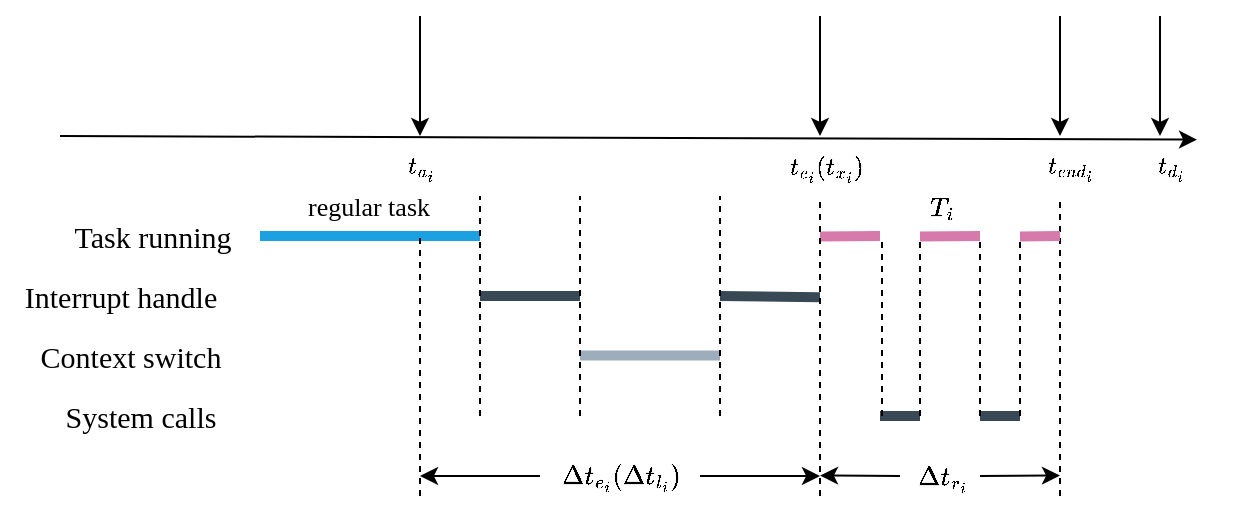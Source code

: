 <mxfile scale="1" border="0" disableSvgWarning="true" version="20.8.16" type="device"><diagram id="sbIwFdubj7dtMg1yJw_S" name="Page-1"><mxGraphModel dx="600" dy="418" grid="1" gridSize="10" guides="1" tooltips="1" connect="1" arrows="1" fold="1" page="1" pageScale="1" pageWidth="827" pageHeight="1169" math="1" shadow="0"><root><mxCell id="0"/><mxCell id="1" parent="0"/><mxCell id="2" value="" style="endArrow=classic;html=1;entryX=0.669;entryY=0.061;entryDx=0;entryDy=0;entryPerimeter=0;" parent="1" target="8" edge="1"><mxGeometry width="50" height="50" relative="1" as="geometry"><mxPoint x="110" y="260" as="sourcePoint"/><mxPoint x="780" y="260" as="targetPoint"/></mxGeometry></mxCell><mxCell id="3" value="" style="endArrow=classic;html=1;" parent="1" edge="1"><mxGeometry width="50" height="50" relative="1" as="geometry"><mxPoint x="290" y="200" as="sourcePoint"/><mxPoint x="290" y="260" as="targetPoint"/></mxGeometry></mxCell><mxCell id="6" value="&lt;font face=&quot;Times New Roman&quot;&gt;$$t_{e_i}(t_{x_i})$$&lt;/font&gt;" style="text;html=1;align=center;verticalAlign=middle;resizable=0;points=[];autosize=1;strokeColor=none;fillColor=none;" parent="1" vertex="1"><mxGeometry x="428" y="260" width="130" height="30" as="geometry"/></mxCell><mxCell id="7" value="" style="endArrow=classic;html=1;fontFamily=Times New Roman;" parent="1" edge="1"><mxGeometry width="50" height="50" relative="1" as="geometry"><mxPoint x="660" y="200" as="sourcePoint"/><mxPoint x="660" y="260" as="targetPoint"/></mxGeometry></mxCell><mxCell id="8" value="&lt;font face=&quot;Times New Roman&quot;&gt;$$t_{d_i}$$&lt;/font&gt;" style="text;html=1;align=center;verticalAlign=middle;resizable=0;points=[];autosize=1;strokeColor=none;fillColor=none;" parent="1" vertex="1"><mxGeometry x="625" y="260" width="80" height="30" as="geometry"/></mxCell><mxCell id="30" value="" style="endArrow=none;html=1;fontFamily=Times New Roman;strokeWidth=5;strokeColor=#1BA1E2;" parent="1" edge="1"><mxGeometry width="50" height="50" relative="1" as="geometry"><mxPoint x="210" y="310" as="sourcePoint"/><mxPoint x="320" y="310" as="targetPoint"/></mxGeometry></mxCell><mxCell id="31" value="" style="endArrow=none;html=1;fontFamily=Times New Roman;strokeWidth=5;strokeColor=#394855;" parent="1" edge="1"><mxGeometry width="50" height="50" relative="1" as="geometry"><mxPoint x="320" y="340" as="sourcePoint"/><mxPoint x="370" y="340" as="targetPoint"/></mxGeometry></mxCell><mxCell id="32" value="" style="endArrow=none;html=1;fontFamily=Times New Roman;strokeWidth=5;strokeColor=#9DADBC;" parent="1" edge="1"><mxGeometry width="50" height="50" relative="1" as="geometry"><mxPoint x="370" y="369.76" as="sourcePoint"/><mxPoint x="440" y="369.76" as="targetPoint"/></mxGeometry></mxCell><mxCell id="34" value="" style="endArrow=none;html=1;fontFamily=Times New Roman;strokeWidth=5;strokeColor=#394855;" parent="1" edge="1"><mxGeometry width="50" height="50" relative="1" as="geometry"><mxPoint x="440" y="340" as="sourcePoint"/><mxPoint x="490" y="340.61" as="targetPoint"/></mxGeometry></mxCell><mxCell id="36" value="" style="endArrow=classic;html=1;strokeWidth=1;fontFamily=Times New Roman;" parent="1" edge="1"><mxGeometry width="50" height="50" relative="1" as="geometry"><mxPoint x="490" y="200" as="sourcePoint"/><mxPoint x="490" y="260" as="targetPoint"/></mxGeometry></mxCell><mxCell id="37" value="" style="endArrow=none;html=1;fontFamily=Times New Roman;strokeWidth=5;strokeColor=#D67AAC;" parent="1" edge="1"><mxGeometry width="50" height="50" relative="1" as="geometry"><mxPoint x="490" y="310.21" as="sourcePoint"/><mxPoint x="520" y="310" as="targetPoint"/></mxGeometry></mxCell><mxCell id="39" value="" style="endArrow=none;dashed=1;html=1;strokeColor=#000000;strokeWidth=1;fontFamily=Times New Roman;" parent="1" edge="1"><mxGeometry width="50" height="50" relative="1" as="geometry"><mxPoint x="290" y="440" as="sourcePoint"/><mxPoint x="290" y="310" as="targetPoint"/></mxGeometry></mxCell><mxCell id="40" value="" style="endArrow=none;dashed=1;html=1;strokeColor=#000000;strokeWidth=1;fontFamily=Times New Roman;" parent="1" edge="1"><mxGeometry width="50" height="50" relative="1" as="geometry"><mxPoint x="370" y="400" as="sourcePoint"/><mxPoint x="370" y="290" as="targetPoint"/></mxGeometry></mxCell><mxCell id="41" value="" style="endArrow=none;dashed=1;html=1;strokeColor=#000000;strokeWidth=1;fontFamily=Times New Roman;" parent="1" edge="1"><mxGeometry width="50" height="50" relative="1" as="geometry"><mxPoint x="440" y="400" as="sourcePoint"/><mxPoint x="440" y="290" as="targetPoint"/></mxGeometry></mxCell><mxCell id="42" value="" style="endArrow=none;dashed=1;html=1;strokeColor=#000000;strokeWidth=1;fontFamily=Times New Roman;" parent="1" edge="1"><mxGeometry width="50" height="50" relative="1" as="geometry"><mxPoint x="490" y="440" as="sourcePoint"/><mxPoint x="490" y="290" as="targetPoint"/></mxGeometry></mxCell><mxCell id="43" value="" style="endArrow=none;dashed=1;html=1;strokeColor=#000000;strokeWidth=1;fontFamily=Times New Roman;" parent="1" edge="1"><mxGeometry width="50" height="50" relative="1" as="geometry"><mxPoint x="610" y="440" as="sourcePoint"/><mxPoint x="610" y="290" as="targetPoint"/></mxGeometry></mxCell><mxCell id="48" value="$$t_{a_i}$$" style="text;html=1;align=center;verticalAlign=middle;resizable=0;points=[];autosize=1;strokeColor=none;fillColor=none;fontFamily=Times New Roman;" parent="1" vertex="1"><mxGeometry x="250" y="260" width="80" height="30" as="geometry"/></mxCell><mxCell id="ed92ockTBPXU7JXmy0QS-48" value="&lt;font style=&quot;font-size: 15px;&quot; face=&quot;Times New Roman&quot;&gt;Task running&lt;/font&gt;" style="text;html=1;align=center;verticalAlign=middle;resizable=0;points=[];autosize=1;strokeColor=none;fillColor=none;" parent="1" vertex="1"><mxGeometry x="106" y="295" width="100" height="30" as="geometry"/></mxCell><mxCell id="ed92ockTBPXU7JXmy0QS-49" value="Interrupt handle" style="text;html=1;align=center;verticalAlign=middle;resizable=0;points=[];autosize=1;strokeColor=none;fillColor=none;fontSize=15;fontFamily=Times New Roman;" parent="1" vertex="1"><mxGeometry x="80" y="325" width="120" height="30" as="geometry"/></mxCell><mxCell id="ed92ockTBPXU7JXmy0QS-50" value="Context switch" style="text;html=1;align=center;verticalAlign=middle;resizable=0;points=[];autosize=1;strokeColor=none;fillColor=none;fontSize=15;fontFamily=Times New Roman;" parent="1" vertex="1"><mxGeometry x="90" y="355" width="110" height="30" as="geometry"/></mxCell><mxCell id="ed92ockTBPXU7JXmy0QS-51" value="&lt;font style=&quot;font-size: 13px;&quot; face=&quot;Times New Roman&quot;&gt;regular task&lt;/font&gt;" style="text;html=1;align=center;verticalAlign=middle;resizable=0;points=[];autosize=1;strokeColor=none;fillColor=none;" parent="1" vertex="1"><mxGeometry x="224" y="280" width="80" height="30" as="geometry"/></mxCell><mxCell id="ed92ockTBPXU7JXmy0QS-52" value="&lt;font style=&quot;font-size: 13px;&quot; face=&quot;Times New Roman&quot;&gt;$$T_i$$&lt;/font&gt;" style="text;html=1;align=center;verticalAlign=middle;resizable=0;points=[];autosize=1;strokeColor=none;fillColor=none;" parent="1" vertex="1"><mxGeometry x="516" y="280" width="70" height="30" as="geometry"/></mxCell><mxCell id="ed92ockTBPXU7JXmy0QS-53" value="" style="endArrow=classic;html=1;rounded=0;fontFamily=Times New Roman;fontSize=13;" parent="1" edge="1"><mxGeometry width="50" height="50" relative="1" as="geometry"><mxPoint x="610" y="200" as="sourcePoint"/><mxPoint x="610" y="260" as="targetPoint"/></mxGeometry></mxCell><mxCell id="ed92ockTBPXU7JXmy0QS-55" value="$$\Delta t_{e_i}(\Delta t_{l_i})$$" style="text;html=1;align=center;verticalAlign=middle;resizable=0;points=[];autosize=1;strokeColor=none;fillColor=none;fontSize=13;fontFamily=Times New Roman;" parent="1" vertex="1"><mxGeometry x="290" y="415" width="200" height="30" as="geometry"/></mxCell><mxCell id="ed92ockTBPXU7JXmy0QS-56" value="" style="endArrow=classic;html=1;rounded=0;fontFamily=Times New Roman;fontSize=13;" parent="1" edge="1"><mxGeometry width="50" height="50" relative="1" as="geometry"><mxPoint x="350" y="430" as="sourcePoint"/><mxPoint x="290" y="430" as="targetPoint"/></mxGeometry></mxCell><mxCell id="ed92ockTBPXU7JXmy0QS-57" value="" style="endArrow=classic;html=1;rounded=0;fontFamily=Times New Roman;fontSize=13;" parent="1" edge="1"><mxGeometry width="50" height="50" relative="1" as="geometry"><mxPoint x="430" y="430" as="sourcePoint"/><mxPoint x="490" y="430" as="targetPoint"/></mxGeometry></mxCell><mxCell id="ed92ockTBPXU7JXmy0QS-58" value="&lt;font face=&quot;Times New Roman&quot;&gt;$$t_{{end}_i}$$&lt;/font&gt;" style="text;html=1;align=center;verticalAlign=middle;resizable=0;points=[];autosize=1;strokeColor=none;fillColor=none;" parent="1" vertex="1"><mxGeometry x="560" y="260" width="110" height="30" as="geometry"/></mxCell><mxCell id="Z81Sl2jWVfrZROd2XMFU-48" value="" style="endArrow=none;html=1;rounded=0;strokeColor=#394855;fontFamily=Times New Roman;fontSize=13;fontColor=#000000;strokeWidth=5;" parent="1" edge="1"><mxGeometry width="50" height="50" relative="1" as="geometry"><mxPoint x="520" y="400" as="sourcePoint"/><mxPoint x="540" y="400" as="targetPoint"/></mxGeometry></mxCell><mxCell id="Z81Sl2jWVfrZROd2XMFU-49" value="" style="endArrow=none;dashed=1;html=1;strokeColor=#000000;strokeWidth=1;fontFamily=Times New Roman;" parent="1" edge="1"><mxGeometry width="50" height="50" relative="1" as="geometry"><mxPoint x="521.0" y="400" as="sourcePoint"/><mxPoint x="521" y="310" as="targetPoint"/></mxGeometry></mxCell><mxCell id="Z81Sl2jWVfrZROd2XMFU-50" value="" style="endArrow=none;dashed=1;html=1;strokeColor=#000000;strokeWidth=1;fontFamily=Times New Roman;" parent="1" edge="1"><mxGeometry width="50" height="50" relative="1" as="geometry"><mxPoint x="540.0" y="400" as="sourcePoint"/><mxPoint x="540" y="310" as="targetPoint"/></mxGeometry></mxCell><mxCell id="Z81Sl2jWVfrZROd2XMFU-51" value="" style="endArrow=none;html=1;fontFamily=Times New Roman;strokeWidth=5;strokeColor=#D67AAC;" parent="1" edge="1"><mxGeometry width="50" height="50" relative="1" as="geometry"><mxPoint x="540" y="310.21" as="sourcePoint"/><mxPoint x="570" y="310" as="targetPoint"/></mxGeometry></mxCell><mxCell id="Z81Sl2jWVfrZROd2XMFU-52" value="" style="endArrow=none;html=1;rounded=0;strokeColor=#394855;fontFamily=Times New Roman;fontSize=13;fontColor=#000000;strokeWidth=5;" parent="1" edge="1"><mxGeometry width="50" height="50" relative="1" as="geometry"><mxPoint x="570" y="400" as="sourcePoint"/><mxPoint x="590" y="400" as="targetPoint"/></mxGeometry></mxCell><mxCell id="Z81Sl2jWVfrZROd2XMFU-53" value="" style="endArrow=none;dashed=1;html=1;strokeColor=#000000;strokeWidth=1;fontFamily=Times New Roman;" parent="1" edge="1"><mxGeometry width="50" height="50" relative="1" as="geometry"><mxPoint x="570.0" y="400" as="sourcePoint"/><mxPoint x="570" y="310" as="targetPoint"/></mxGeometry></mxCell><mxCell id="Z81Sl2jWVfrZROd2XMFU-54" value="" style="endArrow=none;html=1;fontFamily=Times New Roman;strokeWidth=5;strokeColor=#D67AAC;" parent="1" edge="1"><mxGeometry width="50" height="50" relative="1" as="geometry"><mxPoint x="590" y="310.21" as="sourcePoint"/><mxPoint x="610" y="310" as="targetPoint"/></mxGeometry></mxCell><mxCell id="Z81Sl2jWVfrZROd2XMFU-55" value="" style="endArrow=none;dashed=1;html=1;strokeColor=#000000;strokeWidth=1;fontFamily=Times New Roman;" parent="1" edge="1"><mxGeometry width="50" height="50" relative="1" as="geometry"><mxPoint x="590.0" y="400" as="sourcePoint"/><mxPoint x="590" y="310" as="targetPoint"/></mxGeometry></mxCell><mxCell id="Z81Sl2jWVfrZROd2XMFU-56" value="System calls" style="text;html=1;align=center;verticalAlign=middle;resizable=0;points=[];autosize=1;strokeColor=none;fillColor=none;fontSize=15;fontFamily=Times New Roman;" parent="1" vertex="1"><mxGeometry x="100" y="385" width="100" height="30" as="geometry"/></mxCell><mxCell id="fG9wBOyYqsKI705VLzwC-48" value="" style="endArrow=none;dashed=1;html=1;strokeColor=#000000;strokeWidth=1;fontFamily=Times New Roman;" parent="1" edge="1"><mxGeometry width="50" height="50" relative="1" as="geometry"><mxPoint x="320" y="400" as="sourcePoint"/><mxPoint x="320" y="290" as="targetPoint"/></mxGeometry></mxCell><mxCell id="q1u3-_xXtblL0Vhb_JTG-48" value="" style="endArrow=classic;html=1;rounded=0;fontFamily=Times New Roman;fontSize=13;" parent="1" edge="1"><mxGeometry width="50" height="50" relative="1" as="geometry"><mxPoint x="570" y="430" as="sourcePoint"/><mxPoint x="610" y="429.76" as="targetPoint"/></mxGeometry></mxCell><mxCell id="q1u3-_xXtblL0Vhb_JTG-49" value="" style="endArrow=classic;html=1;rounded=0;fontFamily=Times New Roman;fontSize=13;" parent="1" edge="1"><mxGeometry width="50" height="50" relative="1" as="geometry"><mxPoint x="530" y="430" as="sourcePoint"/><mxPoint x="490" y="429.76" as="targetPoint"/></mxGeometry></mxCell><mxCell id="q1u3-_xXtblL0Vhb_JTG-50" value="$$\Delta t_{r_i}$$" style="text;html=1;align=center;verticalAlign=middle;resizable=0;points=[];autosize=1;strokeColor=none;fillColor=none;fontSize=13;fontFamily=Times New Roman;" parent="1" vertex="1"><mxGeometry x="491" y="415" width="120" height="30" as="geometry"/></mxCell></root></mxGraphModel></diagram></mxfile>